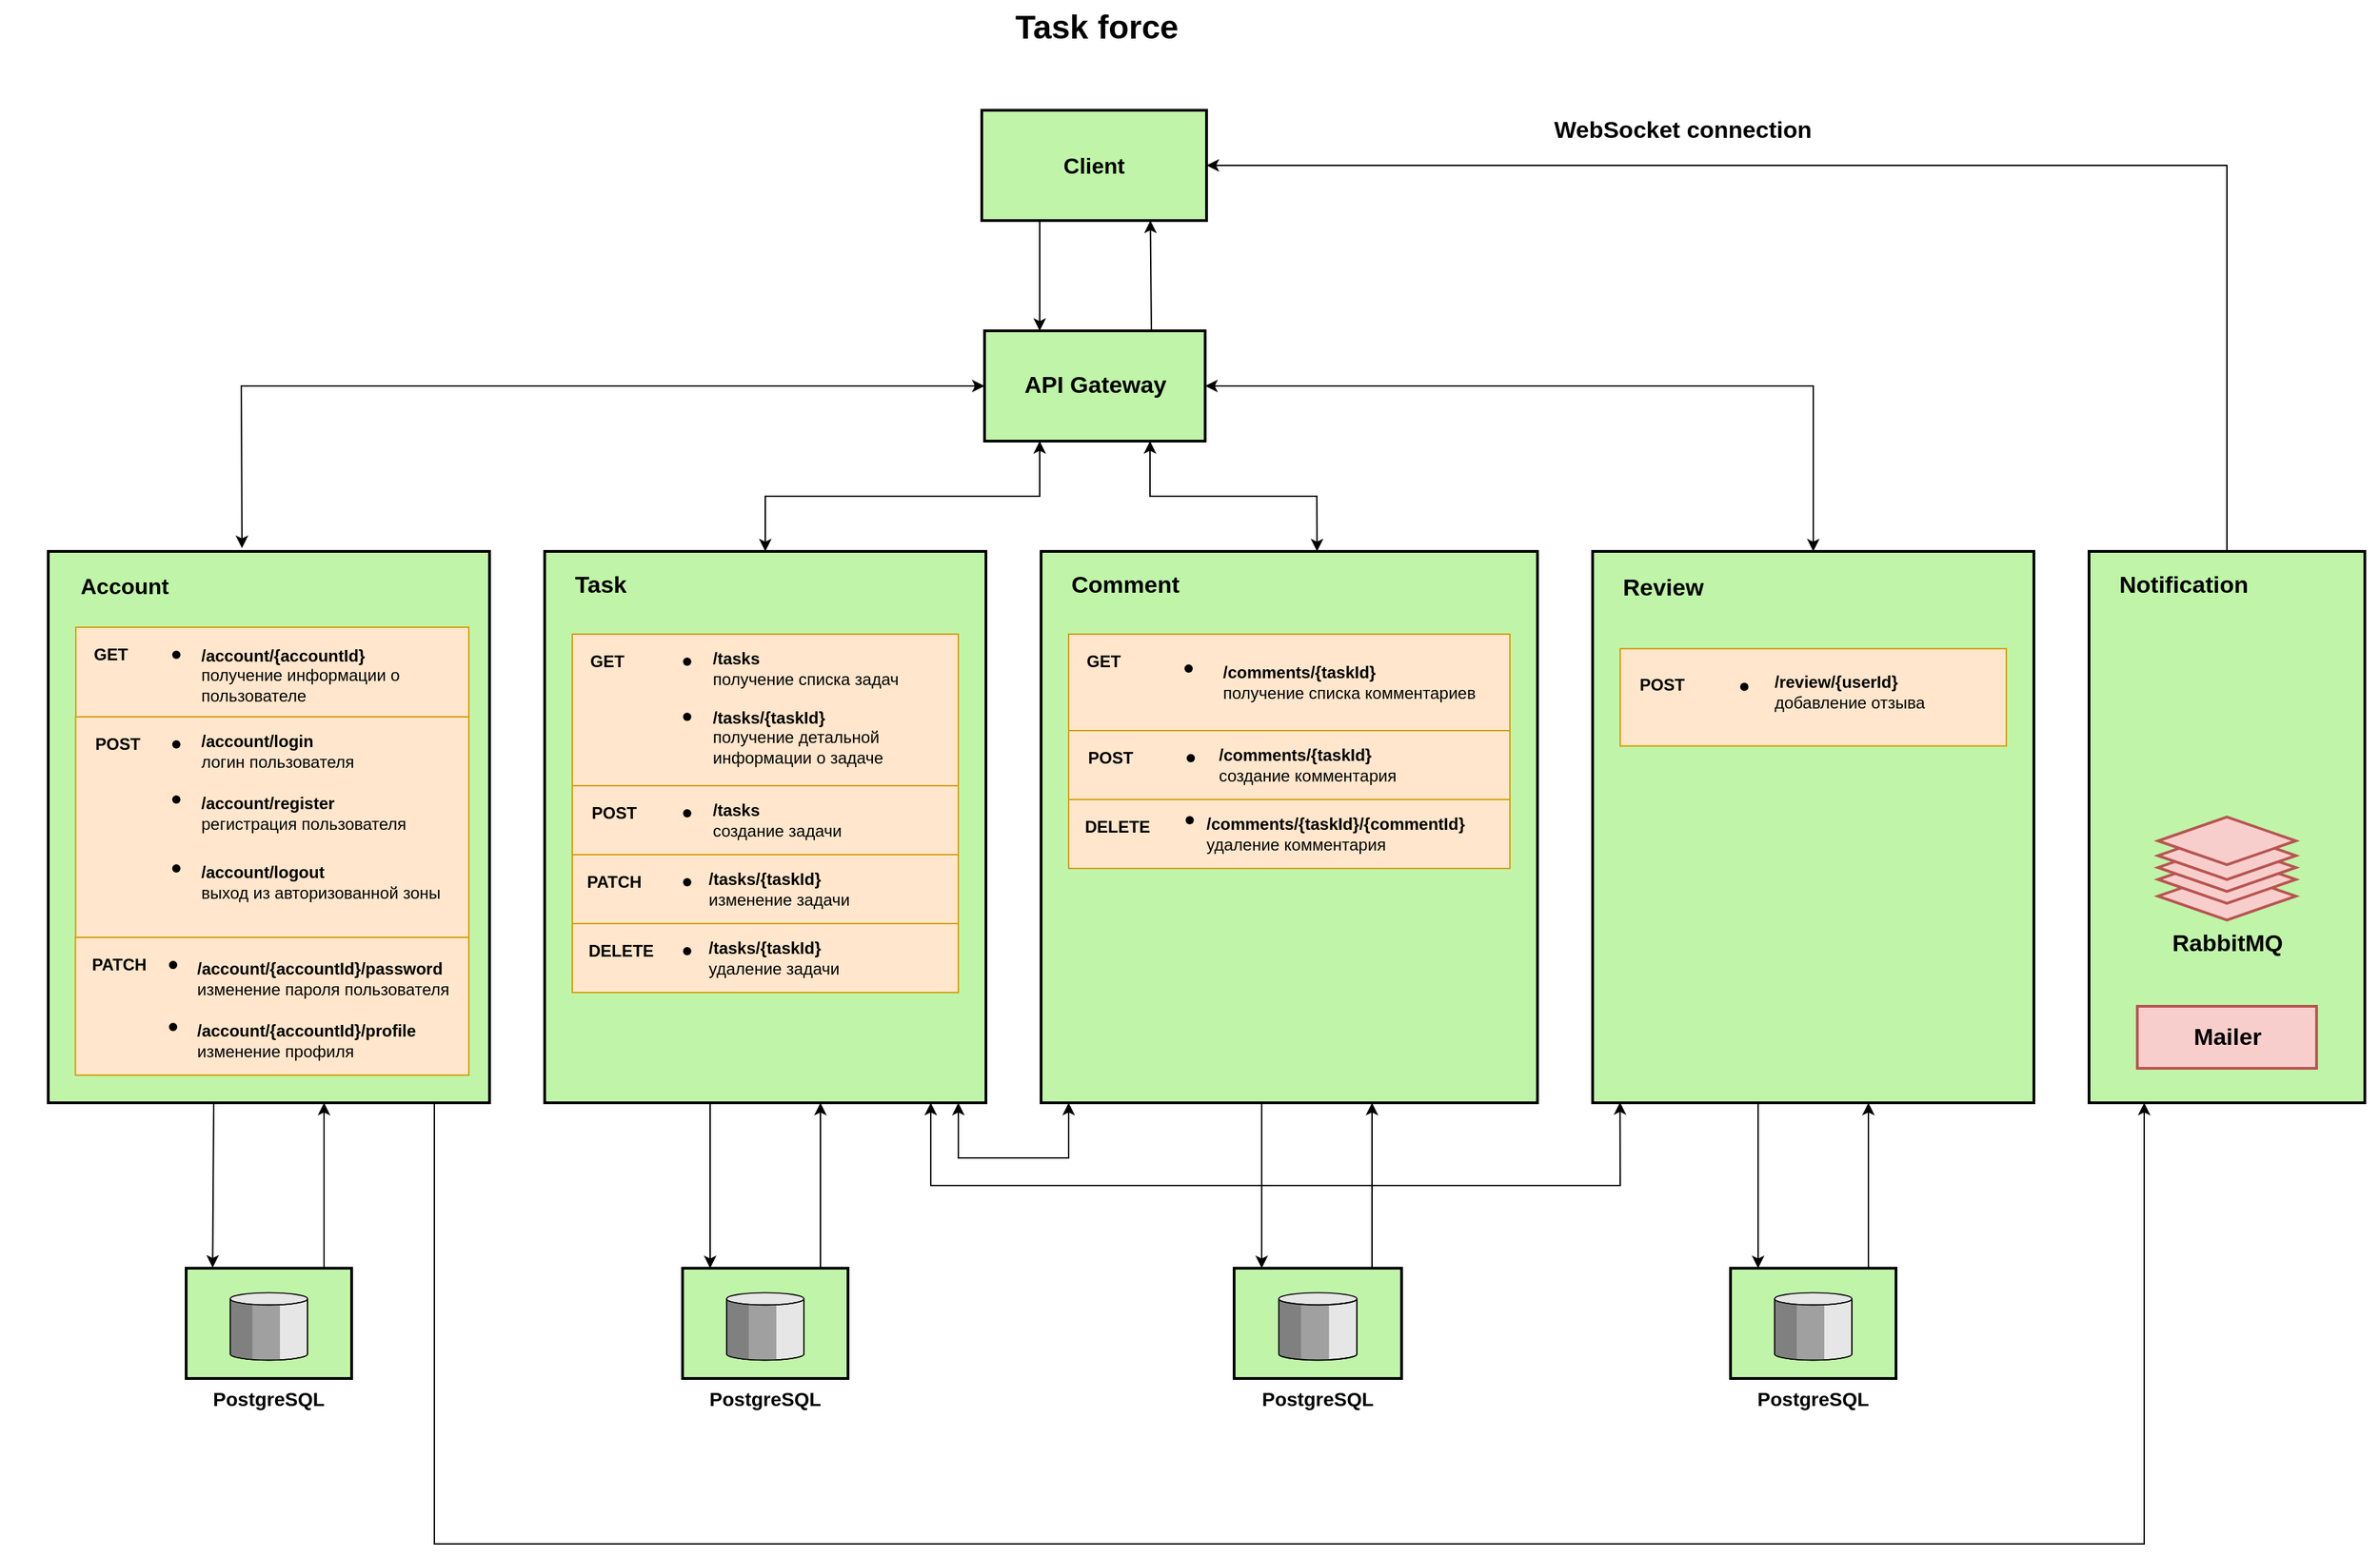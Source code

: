 <mxfile version="21.1.1" type="device">
  <diagram name="Page-1" id="74b105a0-9070-1c63-61bc-23e55f88626e">
    <mxGraphModel dx="1562" dy="865" grid="1" gridSize="10" guides="1" tooltips="1" connect="1" arrows="1" fold="1" page="1" pageScale="1.5" pageWidth="1169" pageHeight="826" background="none" math="0" shadow="0">
      <root>
        <mxCell id="0" style=";html=1;" />
        <mxCell id="1" style=";html=1;" parent="0" />
        <mxCell id="hbAHIciJkzQJu2692QOL-20" value="" style="endArrow=classic;html=1;rounded=0;exitX=0.938;exitY=1;exitDx=0;exitDy=0;exitPerimeter=0;" parent="1" edge="1">
          <mxGeometry width="50" height="50" relative="1" as="geometry">
            <mxPoint x="320" y="840" as="sourcePoint" />
            <mxPoint x="1560" y="840" as="targetPoint" />
            <Array as="points">
              <mxPoint x="320" y="1160" />
              <mxPoint x="1560" y="1160" />
            </Array>
          </mxGeometry>
        </mxCell>
        <mxCell id="10b056a9c633e61c-15" value="PostgreSQL" style="strokeWidth=2;dashed=0;align=center;fontSize=14;verticalLabelPosition=bottom;verticalAlign=top;shape=mxgraph.eip.message_store;fillColor=#c0f5a9;fontStyle=1" parent="1" vertex="1">
          <mxGeometry x="140" y="960" width="120" height="80" as="geometry" />
        </mxCell>
        <mxCell id="10b056a9c633e61c-30" value="Task force" style="text;strokeColor=none;fillColor=none;html=1;fontSize=24;fontStyle=1;verticalAlign=middle;align=center;" parent="1" vertex="1">
          <mxGeometry x="5" y="40" width="1590" height="40" as="geometry" />
        </mxCell>
        <mxCell id="mkWLtosg0KvpGkdHC7VF-68" value="PostgreSQL" style="strokeWidth=2;dashed=0;align=center;fontSize=14;verticalLabelPosition=bottom;verticalAlign=top;shape=mxgraph.eip.message_store;fillColor=#c0f5a9;fontStyle=1" parent="1" vertex="1">
          <mxGeometry x="500" y="960" width="120" height="80" as="geometry" />
        </mxCell>
        <mxCell id="NgM1DkIRtxGgJuV6kC7f-7" value="" style="group" parent="1" vertex="1" connectable="0">
          <mxGeometry x="717" y="120" width="163" height="80" as="geometry" />
        </mxCell>
        <mxCell id="qQsVey0D8Tyg-_Dp7Qvx-10" value="" style="strokeWidth=2;dashed=0;align=center;fontSize=12;shape=rect;verticalLabelPosition=bottom;verticalAlign=top;fillColor=#c0f5a9" parent="NgM1DkIRtxGgJuV6kC7f-7" vertex="1">
          <mxGeometry width="163" height="80" as="geometry" />
        </mxCell>
        <mxCell id="qQsVey0D8Tyg-_Dp7Qvx-11" value="&lt;b&gt;&lt;font style=&quot;font-size: 16px;&quot;&gt;Client&lt;/font&gt;&lt;/b&gt;" style="text;html=1;align=center;verticalAlign=middle;resizable=0;points=[];autosize=1;strokeColor=none;fillColor=none;strokeWidth=1;fontSize=14;" parent="NgM1DkIRtxGgJuV6kC7f-7" vertex="1">
          <mxGeometry x="45.844" y="25" width="70" height="30" as="geometry" />
        </mxCell>
        <mxCell id="NgM1DkIRtxGgJuV6kC7f-8" value="" style="group" parent="1" vertex="1" connectable="0">
          <mxGeometry x="719" y="280" width="160" height="80" as="geometry" />
        </mxCell>
        <mxCell id="10b056a9c633e61c-4" value="" style="strokeWidth=2;dashed=0;align=center;fontSize=12;shape=rect;verticalLabelPosition=bottom;verticalAlign=top;fillColor=#c0f5a9" parent="NgM1DkIRtxGgJuV6kC7f-8" vertex="1">
          <mxGeometry width="160" height="80" as="geometry" />
        </mxCell>
        <mxCell id="qQsVey0D8Tyg-_Dp7Qvx-8" value="&lt;font style=&quot;font-size: 17px;&quot;&gt;&lt;b&gt;API Gateway&lt;/b&gt;&lt;/font&gt;" style="text;html=1;align=center;verticalAlign=middle;resizable=0;points=[];autosize=1;strokeColor=none;fillColor=none;strokeWidth=1;fontSize=14;" parent="NgM1DkIRtxGgJuV6kC7f-8" vertex="1">
          <mxGeometry x="15" y="25" width="130" height="30" as="geometry" />
        </mxCell>
        <mxCell id="NgM1DkIRtxGgJuV6kC7f-79" value="" style="group" parent="1" vertex="1" connectable="0">
          <mxGeometry x="40" y="440" width="320" height="400" as="geometry" />
        </mxCell>
        <mxCell id="qQsVey0D8Tyg-_Dp7Qvx-13" value="" style="strokeWidth=2;dashed=0;align=center;fontSize=12;shape=rect;verticalLabelPosition=bottom;verticalAlign=top;fillColor=#c0f5a9" parent="NgM1DkIRtxGgJuV6kC7f-79" vertex="1">
          <mxGeometry width="320" height="400" as="geometry" />
        </mxCell>
        <mxCell id="NgM1DkIRtxGgJuV6kC7f-9" value="Account" style="text;html=1;align=center;verticalAlign=middle;resizable=0;points=[];autosize=1;strokeColor=none;fillColor=none;fontSize=16;fontStyle=1" parent="NgM1DkIRtxGgJuV6kC7f-79" vertex="1">
          <mxGeometry x="10.002" y="10" width="90" height="30" as="geometry" />
        </mxCell>
        <mxCell id="NgM1DkIRtxGgJuV6kC7f-89" value="" style="group" parent="NgM1DkIRtxGgJuV6kC7f-79" vertex="1" connectable="0">
          <mxGeometry x="19.999" y="55" width="285.001" height="125" as="geometry" />
        </mxCell>
        <mxCell id="mkWLtosg0KvpGkdHC7VF-5" value="" style="rounded=0;whiteSpace=wrap;html=1;fillColor=#ffe6cc;strokeColor=#d79b00;" parent="NgM1DkIRtxGgJuV6kC7f-89" vertex="1">
          <mxGeometry x="0.001" width="285" height="125" as="geometry" />
        </mxCell>
        <mxCell id="mkWLtosg0KvpGkdHC7VF-74" value="&lt;b&gt;/account/{accountId}&lt;br&gt;&lt;/b&gt;получение информации о&lt;br&gt;пользователе" style="text;html=1;align=left;verticalAlign=middle;resizable=0;points=[];autosize=1;strokeColor=none;fillColor=none;" parent="NgM1DkIRtxGgJuV6kC7f-89" vertex="1">
          <mxGeometry x="89.061" y="5" width="170" height="60" as="geometry" />
        </mxCell>
        <mxCell id="mkWLtosg0KvpGkdHC7VF-77" value="" style="shape=waypoint;sketch=0;fillStyle=solid;size=6;pointerEvents=1;points=[];fillColor=none;resizable=0;rotatable=0;perimeter=centerPerimeter;snapToPoint=1;" parent="NgM1DkIRtxGgJuV6kC7f-89" vertex="1">
          <mxGeometry x="62.879" y="10" width="20" height="20" as="geometry" />
        </mxCell>
        <mxCell id="mkWLtosg0KvpGkdHC7VF-78" value="&lt;b&gt;GET&lt;/b&gt;" style="text;html=1;align=center;verticalAlign=middle;resizable=0;points=[];autosize=1;strokeColor=none;fillColor=none;" parent="NgM1DkIRtxGgJuV6kC7f-89" vertex="1">
          <mxGeometry y="5" width="50" height="30" as="geometry" />
        </mxCell>
        <mxCell id="NgM1DkIRtxGgJuV6kC7f-91" value="" style="group" parent="NgM1DkIRtxGgJuV6kC7f-79" vertex="1" connectable="0">
          <mxGeometry x="19.68" y="280" width="296.137" height="100" as="geometry" />
        </mxCell>
        <mxCell id="mkWLtosg0KvpGkdHC7VF-30" value="" style="rounded=0;whiteSpace=wrap;html=1;fillColor=#ffe6cc;strokeColor=#d79b00;movable=1;resizable=1;rotatable=1;deletable=1;editable=1;locked=0;connectable=1;" parent="NgM1DkIRtxGgJuV6kC7f-91" vertex="1">
          <mxGeometry width="285.32" height="100" as="geometry" />
        </mxCell>
        <mxCell id="mkWLtosg0KvpGkdHC7VF-48" value="&lt;b&gt;/account/{accountId}/password&lt;/b&gt;&lt;br&gt;изменение пароля пользователя" style="text;html=1;align=left;verticalAlign=middle;resizable=1;points=[];autosize=1;strokeColor=none;fillColor=none;movable=1;rotatable=1;deletable=1;editable=1;locked=0;connectable=1;" parent="NgM1DkIRtxGgJuV6kC7f-91" vertex="1">
          <mxGeometry x="86.137" y="10" width="210" height="40" as="geometry" />
        </mxCell>
        <mxCell id="mkWLtosg0KvpGkdHC7VF-52" value="" style="shape=waypoint;sketch=0;fillStyle=solid;size=6;pointerEvents=1;points=[];fillColor=none;resizable=0;rotatable=0;perimeter=centerPerimeter;snapToPoint=1;" parent="NgM1DkIRtxGgJuV6kC7f-91" vertex="1">
          <mxGeometry x="60.858" y="10" width="20" height="20" as="geometry" />
        </mxCell>
        <mxCell id="mkWLtosg0KvpGkdHC7VF-53" value="&lt;b&gt;PATCH&lt;/b&gt;" style="text;html=1;align=center;verticalAlign=middle;resizable=0;points=[];autosize=1;strokeColor=none;fillColor=none;" parent="NgM1DkIRtxGgJuV6kC7f-91" vertex="1">
          <mxGeometry x="0.86" y="5" width="60" height="30" as="geometry" />
        </mxCell>
        <mxCell id="mkWLtosg0KvpGkdHC7VF-56" value="&lt;b&gt;/account/{accountId}/profile&lt;/b&gt;&lt;br&gt;изменение профиля" style="text;html=1;align=left;verticalAlign=middle;resizable=1;points=[];autosize=1;strokeColor=none;fillColor=none;movable=1;rotatable=1;deletable=1;editable=1;locked=0;connectable=1;" parent="NgM1DkIRtxGgJuV6kC7f-91" vertex="1">
          <mxGeometry x="86.137" y="55" width="180" height="40" as="geometry" />
        </mxCell>
        <mxCell id="mkWLtosg0KvpGkdHC7VF-57" value="" style="shape=waypoint;sketch=0;fillStyle=solid;size=6;pointerEvents=1;points=[];fillColor=none;resizable=0;rotatable=0;perimeter=centerPerimeter;snapToPoint=1;" parent="NgM1DkIRtxGgJuV6kC7f-91" vertex="1">
          <mxGeometry x="60.858" y="55" width="20" height="20" as="geometry" />
        </mxCell>
        <mxCell id="NgM1DkIRtxGgJuV6kC7f-58" value="" style="rounded=0;whiteSpace=wrap;html=1;fillColor=#ffe6cc;strokeColor=#d79b00;movable=1;resizable=1;rotatable=1;deletable=1;editable=1;locked=0;connectable=1;" parent="NgM1DkIRtxGgJuV6kC7f-79" vertex="1">
          <mxGeometry x="19.85" y="120" width="285.15" height="160" as="geometry" />
        </mxCell>
        <mxCell id="NgM1DkIRtxGgJuV6kC7f-59" value="&lt;b&gt;/account/login&lt;/b&gt;&lt;br&gt;логин пользователя" style="text;html=1;align=left;verticalAlign=middle;resizable=1;points=[];autosize=1;strokeColor=none;fillColor=none;movable=1;rotatable=1;deletable=1;editable=1;locked=0;connectable=1;" parent="NgM1DkIRtxGgJuV6kC7f-79" vertex="1">
          <mxGeometry x="109.06" y="125" width="130" height="40" as="geometry" />
        </mxCell>
        <mxCell id="NgM1DkIRtxGgJuV6kC7f-60" value="" style="shape=waypoint;sketch=0;fillStyle=solid;size=6;pointerEvents=1;points=[];fillColor=none;resizable=0;rotatable=0;perimeter=centerPerimeter;snapToPoint=1;" parent="NgM1DkIRtxGgJuV6kC7f-79" vertex="1">
          <mxGeometry x="82.878" y="130" width="20" height="20" as="geometry" />
        </mxCell>
        <mxCell id="NgM1DkIRtxGgJuV6kC7f-61" value="&lt;b&gt;POST&lt;/b&gt;" style="text;html=1;align=center;verticalAlign=middle;resizable=0;points=[];autosize=1;strokeColor=none;fillColor=none;" parent="NgM1DkIRtxGgJuV6kC7f-79" vertex="1">
          <mxGeometry x="19.849" y="125" width="60" height="30" as="geometry" />
        </mxCell>
        <mxCell id="NgM1DkIRtxGgJuV6kC7f-62" value="&lt;b&gt;/account/register&lt;/b&gt;&lt;br&gt;регистрация пользователя" style="text;html=1;align=left;verticalAlign=middle;resizable=1;points=[];autosize=1;strokeColor=none;fillColor=none;movable=1;rotatable=1;deletable=1;editable=1;locked=0;connectable=1;" parent="NgM1DkIRtxGgJuV6kC7f-79" vertex="1">
          <mxGeometry x="109.06" y="170" width="170" height="40" as="geometry" />
        </mxCell>
        <mxCell id="NgM1DkIRtxGgJuV6kC7f-63" value="" style="shape=waypoint;sketch=0;fillStyle=solid;size=6;pointerEvents=1;points=[];fillColor=none;resizable=0;rotatable=0;perimeter=centerPerimeter;snapToPoint=1;" parent="NgM1DkIRtxGgJuV6kC7f-79" vertex="1">
          <mxGeometry x="82.878" y="170" width="20" height="20" as="geometry" />
        </mxCell>
        <mxCell id="pq-FWwTXgRDlDHaan9jz-2" value="" style="group" vertex="1" connectable="0" parent="NgM1DkIRtxGgJuV6kC7f-79">
          <mxGeometry x="82.878" y="220" width="226.182" height="40" as="geometry" />
        </mxCell>
        <mxCell id="mkWLtosg0KvpGkdHC7VF-75" value="&lt;b&gt;/account/logout&lt;/b&gt;&lt;br&gt;выход из авторизованной зоны" style="text;html=1;align=left;verticalAlign=middle;resizable=0;points=[];autosize=1;strokeColor=none;fillColor=none;" parent="pq-FWwTXgRDlDHaan9jz-2" vertex="1">
          <mxGeometry x="26.182" width="200" height="40" as="geometry" />
        </mxCell>
        <mxCell id="mkWLtosg0KvpGkdHC7VF-76" value="" style="shape=waypoint;sketch=0;fillStyle=solid;size=6;pointerEvents=1;points=[];fillColor=none;resizable=0;rotatable=0;perimeter=centerPerimeter;snapToPoint=1;" parent="pq-FWwTXgRDlDHaan9jz-2" vertex="1">
          <mxGeometry width="20" height="20" as="geometry" />
        </mxCell>
        <mxCell id="NgM1DkIRtxGgJuV6kC7f-161" value="PostgreSQL" style="strokeWidth=2;dashed=0;align=center;fontSize=14;verticalLabelPosition=bottom;verticalAlign=top;shape=mxgraph.eip.message_store;fillColor=#c0f5a9;fontStyle=1" parent="1" vertex="1">
          <mxGeometry x="900" y="960" width="121.43" height="80" as="geometry" />
        </mxCell>
        <mxCell id="NgM1DkIRtxGgJuV6kC7f-162" value="PostgreSQL" style="strokeWidth=2;dashed=0;align=center;fontSize=14;verticalLabelPosition=bottom;verticalAlign=top;shape=mxgraph.eip.message_store;fillColor=#c0f5a9;fontStyle=1" parent="1" vertex="1">
          <mxGeometry x="1260" y="960" width="120" height="80" as="geometry" />
        </mxCell>
        <mxCell id="NgM1DkIRtxGgJuV6kC7f-163" value="" style="group" parent="1" vertex="1" connectable="0">
          <mxGeometry x="1540" y="440" width="190" height="575" as="geometry" />
        </mxCell>
        <mxCell id="mkWLtosg0KvpGkdHC7VF-131" value="" style="strokeWidth=2;dashed=0;align=center;fontSize=12;shape=rect;verticalLabelPosition=bottom;verticalAlign=top;fillColor=#c0f5a9" parent="NgM1DkIRtxGgJuV6kC7f-163" vertex="1">
          <mxGeometry x="-20" width="200" height="400" as="geometry" />
        </mxCell>
        <mxCell id="mkWLtosg0KvpGkdHC7VF-132" value="&lt;b&gt;Notification&lt;/b&gt;" style="text;html=1;align=left;verticalAlign=middle;resizable=0;points=[];autosize=1;strokeColor=none;fillColor=none;strokeWidth=1;fontSize=17;" parent="NgM1DkIRtxGgJuV6kC7f-163" vertex="1">
          <mxGeometry x="0.003" y="9.997" width="120" height="30" as="geometry" />
        </mxCell>
        <mxCell id="9JLBD4dGbarb6GJhEA6_-7" value="" style="group" parent="NgM1DkIRtxGgJuV6kC7f-163" vertex="1" connectable="0">
          <mxGeometry x="15" y="330" width="130" height="45" as="geometry" />
        </mxCell>
        <mxCell id="hbAHIciJkzQJu2692QOL-31" value="" style="strokeWidth=2;dashed=0;align=center;fontSize=12;shape=rect;verticalLabelPosition=bottom;verticalAlign=top;fillColor=#f8cecc;strokeColor=#b85450;" parent="9JLBD4dGbarb6GJhEA6_-7" vertex="1">
          <mxGeometry width="130" height="45" as="geometry" />
        </mxCell>
        <mxCell id="hbAHIciJkzQJu2692QOL-32" value="&lt;b&gt;Mailer&lt;/b&gt;" style="text;html=1;align=center;verticalAlign=middle;resizable=0;points=[];autosize=1;strokeColor=none;fillColor=none;strokeWidth=1;fontSize=17;" parent="9JLBD4dGbarb6GJhEA6_-7" vertex="1">
          <mxGeometry x="30.003" y="7.504" width="70" height="30" as="geometry" />
        </mxCell>
        <mxCell id="NgM1DkIRtxGgJuV6kC7f-194" value="" style="group" parent="NgM1DkIRtxGgJuV6kC7f-163" vertex="1" connectable="0">
          <mxGeometry x="30" y="210" width="100" height="105" as="geometry" />
        </mxCell>
        <mxCell id="NgM1DkIRtxGgJuV6kC7f-180" value="RabbitMQ" style="text;html=1;align=center;verticalAlign=middle;resizable=0;points=[];autosize=1;strokeColor=none;fillColor=none;fontSize=17;fontStyle=1" parent="NgM1DkIRtxGgJuV6kC7f-194" vertex="1">
          <mxGeometry y="60" width="100" height="30" as="geometry" />
        </mxCell>
        <mxCell id="NgM1DkIRtxGgJuV6kC7f-178" value="" style="group;rotation=-180;fontSize=12;" parent="NgM1DkIRtxGgJuV6kC7f-194" vertex="1" connectable="0">
          <mxGeometry width="100" height="64.02" as="geometry" />
        </mxCell>
        <mxCell id="NgM1DkIRtxGgJuV6kC7f-172" value="" style="strokeWidth=2;html=1;shape=mxgraph.flowchart.decision;whiteSpace=wrap;rotation=-180;fillColor=#f8cecc;strokeColor=#b85450;" parent="NgM1DkIRtxGgJuV6kC7f-178" vertex="1">
          <mxGeometry y="22.816" width="100" height="34.596" as="geometry" />
        </mxCell>
        <mxCell id="NgM1DkIRtxGgJuV6kC7f-175" value="" style="strokeWidth=2;html=1;shape=mxgraph.flowchart.decision;whiteSpace=wrap;rotation=-180;fillColor=#f8cecc;strokeColor=#b85450;" parent="NgM1DkIRtxGgJuV6kC7f-178" vertex="1">
          <mxGeometry y="10.708" width="100" height="34.596" as="geometry" />
        </mxCell>
        <mxCell id="NgM1DkIRtxGgJuV6kC7f-176" value="" style="strokeWidth=2;html=1;shape=mxgraph.flowchart.decision;whiteSpace=wrap;rotation=-180;fillColor=#f8cecc;strokeColor=#b85450;" parent="NgM1DkIRtxGgJuV6kC7f-178" vertex="1">
          <mxGeometry y="2.059" width="100" height="34.596" as="geometry" />
        </mxCell>
        <mxCell id="NgM1DkIRtxGgJuV6kC7f-177" value="" style="strokeWidth=2;html=1;shape=mxgraph.flowchart.decision;whiteSpace=wrap;rotation=-180;fillColor=#f8cecc;strokeColor=#b85450;" parent="NgM1DkIRtxGgJuV6kC7f-178" vertex="1">
          <mxGeometry y="-6.59" width="100" height="34.596" as="geometry" />
        </mxCell>
        <mxCell id="NgM1DkIRtxGgJuV6kC7f-179" value="" style="strokeWidth=2;html=1;shape=mxgraph.flowchart.decision;whiteSpace=wrap;rotation=-180;fillColor=#f8cecc;strokeColor=#b85450;" parent="NgM1DkIRtxGgJuV6kC7f-178" vertex="1">
          <mxGeometry y="-17.298" width="100" height="34.596" as="geometry" />
        </mxCell>
        <mxCell id="NgM1DkIRtxGgJuV6kC7f-164" value="" style="group" parent="1" vertex="1" connectable="0">
          <mxGeometry x="400" y="440" width="320" height="400" as="geometry" />
        </mxCell>
        <mxCell id="mkWLtosg0KvpGkdHC7VF-69" value="" style="strokeWidth=2;dashed=0;align=center;fontSize=12;shape=rect;verticalLabelPosition=bottom;verticalAlign=top;fillColor=#c0f5a9" parent="NgM1DkIRtxGgJuV6kC7f-164" vertex="1">
          <mxGeometry width="320" height="400" as="geometry" />
        </mxCell>
        <mxCell id="mkWLtosg0KvpGkdHC7VF-70" value="&lt;b&gt;Task&lt;/b&gt;" style="text;html=1;align=left;verticalAlign=middle;resizable=0;points=[];autosize=1;strokeColor=none;fillColor=none;strokeWidth=1;fontSize=17;" parent="NgM1DkIRtxGgJuV6kC7f-164" vertex="1">
          <mxGeometry x="20.006" y="10" width="60" height="30" as="geometry" />
        </mxCell>
        <mxCell id="mkWLtosg0KvpGkdHC7VF-79" value="" style="rounded=0;whiteSpace=wrap;html=1;fillColor=#ffe6cc;strokeColor=#d79b00;" parent="NgM1DkIRtxGgJuV6kC7f-164" vertex="1">
          <mxGeometry x="20" y="60" width="280" height="110" as="geometry" />
        </mxCell>
        <mxCell id="mkWLtosg0KvpGkdHC7VF-80" value="&lt;b&gt;/tasks&lt;br&gt;&lt;/b&gt;получение списка задач" style="text;html=1;align=left;verticalAlign=middle;resizable=0;points=[];autosize=1;strokeColor=none;fillColor=none;" parent="NgM1DkIRtxGgJuV6kC7f-164" vertex="1">
          <mxGeometry x="119.998" y="65" width="160" height="40" as="geometry" />
        </mxCell>
        <mxCell id="mkWLtosg0KvpGkdHC7VF-81" value="&lt;b&gt;/tasks/{taskId}&lt;/b&gt;&lt;br&gt;получение детальной&lt;br&gt;информации о задаче" style="text;html=1;align=left;verticalAlign=middle;resizable=0;points=[];autosize=1;strokeColor=none;fillColor=none;" parent="NgM1DkIRtxGgJuV6kC7f-164" vertex="1">
          <mxGeometry x="119.998" y="105" width="150" height="60" as="geometry" />
        </mxCell>
        <mxCell id="mkWLtosg0KvpGkdHC7VF-82" value="" style="shape=waypoint;sketch=0;fillStyle=solid;size=6;pointerEvents=1;points=[];fillColor=none;resizable=0;rotatable=0;perimeter=centerPerimeter;snapToPoint=1;" parent="NgM1DkIRtxGgJuV6kC7f-164" vertex="1">
          <mxGeometry x="93.333" y="110" width="20" height="20" as="geometry" />
        </mxCell>
        <mxCell id="mkWLtosg0KvpGkdHC7VF-83" value="" style="shape=waypoint;sketch=0;fillStyle=solid;size=6;pointerEvents=1;points=[];fillColor=none;resizable=0;rotatable=0;perimeter=centerPerimeter;snapToPoint=1;" parent="NgM1DkIRtxGgJuV6kC7f-164" vertex="1">
          <mxGeometry x="93.333" y="70" width="20" height="20" as="geometry" />
        </mxCell>
        <mxCell id="mkWLtosg0KvpGkdHC7VF-84" value="&lt;b&gt;GET&lt;/b&gt;" style="text;html=1;align=center;verticalAlign=middle;resizable=0;points=[];autosize=1;strokeColor=none;fillColor=none;" parent="NgM1DkIRtxGgJuV6kC7f-164" vertex="1">
          <mxGeometry x="20.004" y="65" width="50" height="30" as="geometry" />
        </mxCell>
        <mxCell id="NgM1DkIRtxGgJuV6kC7f-95" value="" style="group" parent="NgM1DkIRtxGgJuV6kC7f-164" vertex="1" connectable="0">
          <mxGeometry x="20" y="220" width="280" height="50" as="geometry" />
        </mxCell>
        <mxCell id="NgM1DkIRtxGgJuV6kC7f-97" value="" style="group" parent="NgM1DkIRtxGgJuV6kC7f-95" vertex="1" connectable="0">
          <mxGeometry width="280" height="50" as="geometry" />
        </mxCell>
        <mxCell id="mkWLtosg0KvpGkdHC7VF-91" value="" style="rounded=0;whiteSpace=wrap;html=1;fillColor=#ffe6cc;strokeColor=#d79b00;" parent="NgM1DkIRtxGgJuV6kC7f-97" vertex="1">
          <mxGeometry width="280" height="50" as="geometry" />
        </mxCell>
        <mxCell id="NgM1DkIRtxGgJuV6kC7f-82" value="&lt;b&gt;/tasks/{taskId}&lt;/b&gt;&lt;br&gt;изменение задачи" style="text;html=1;align=left;verticalAlign=middle;resizable=0;points=[];autosize=1;strokeColor=none;fillColor=none;" parent="NgM1DkIRtxGgJuV6kC7f-97" vertex="1">
          <mxGeometry x="96.773" y="5" width="130" height="40" as="geometry" />
        </mxCell>
        <mxCell id="NgM1DkIRtxGgJuV6kC7f-83" value="" style="shape=waypoint;sketch=0;fillStyle=solid;size=6;pointerEvents=1;points=[];fillColor=none;resizable=0;rotatable=0;perimeter=centerPerimeter;snapToPoint=1;" parent="NgM1DkIRtxGgJuV6kC7f-97" vertex="1">
          <mxGeometry x="73.333" y="10" width="20" height="20" as="geometry" />
        </mxCell>
        <mxCell id="NgM1DkIRtxGgJuV6kC7f-84" value="&lt;b&gt;PATCH&lt;/b&gt;" style="text;html=1;align=center;verticalAlign=middle;resizable=0;points=[];autosize=1;strokeColor=none;fillColor=none;" parent="NgM1DkIRtxGgJuV6kC7f-97" vertex="1">
          <mxGeometry y="5" width="60" height="30" as="geometry" />
        </mxCell>
        <mxCell id="NgM1DkIRtxGgJuV6kC7f-96" value="" style="group" parent="NgM1DkIRtxGgJuV6kC7f-164" vertex="1" connectable="0">
          <mxGeometry x="20.006" y="270" width="280.004" height="50" as="geometry" />
        </mxCell>
        <mxCell id="mkWLtosg0KvpGkdHC7VF-103" value="" style="rounded=0;whiteSpace=wrap;html=1;fillColor=#ffe6cc;strokeColor=#d79b00;" parent="NgM1DkIRtxGgJuV6kC7f-96" vertex="1">
          <mxGeometry x="0.004" width="280" height="50" as="geometry" />
        </mxCell>
        <mxCell id="mkWLtosg0KvpGkdHC7VF-104" value="&lt;b&gt;/tasks/{taskId}&lt;/b&gt;&lt;br&gt;удаление задачи" style="text;html=1;align=left;verticalAlign=middle;resizable=0;points=[];autosize=1;strokeColor=none;fillColor=none;" parent="NgM1DkIRtxGgJuV6kC7f-96" vertex="1">
          <mxGeometry x="96.778" y="5" width="120" height="40" as="geometry" />
        </mxCell>
        <mxCell id="mkWLtosg0KvpGkdHC7VF-105" value="" style="shape=waypoint;sketch=0;fillStyle=solid;size=6;pointerEvents=1;points=[];fillColor=none;resizable=0;rotatable=0;perimeter=centerPerimeter;snapToPoint=1;" parent="NgM1DkIRtxGgJuV6kC7f-96" vertex="1">
          <mxGeometry x="73.338" y="10" width="20" height="20" as="geometry" />
        </mxCell>
        <mxCell id="mkWLtosg0KvpGkdHC7VF-106" value="&lt;b&gt;DELETE&lt;/b&gt;" style="text;html=1;align=center;verticalAlign=middle;resizable=0;points=[];autosize=1;strokeColor=none;fillColor=none;" parent="NgM1DkIRtxGgJuV6kC7f-96" vertex="1">
          <mxGeometry y="5" width="70" height="30" as="geometry" />
        </mxCell>
        <mxCell id="mkWLtosg0KvpGkdHC7VF-85" value="" style="rounded=0;whiteSpace=wrap;html=1;fillColor=#ffe6cc;strokeColor=#d79b00;" parent="NgM1DkIRtxGgJuV6kC7f-164" vertex="1">
          <mxGeometry x="20" y="170" width="280" height="50" as="geometry" />
        </mxCell>
        <mxCell id="mkWLtosg0KvpGkdHC7VF-86" value="&lt;b&gt;/tasks&lt;br&gt;&lt;/b&gt;создание задачи" style="text;html=1;align=left;verticalAlign=middle;resizable=0;points=[];autosize=1;strokeColor=none;fillColor=none;" parent="NgM1DkIRtxGgJuV6kC7f-164" vertex="1">
          <mxGeometry x="119.998" y="175" width="120" height="40" as="geometry" />
        </mxCell>
        <mxCell id="mkWLtosg0KvpGkdHC7VF-89" value="" style="shape=waypoint;sketch=0;fillStyle=solid;size=6;pointerEvents=1;points=[];fillColor=none;resizable=0;rotatable=0;perimeter=centerPerimeter;snapToPoint=1;" parent="NgM1DkIRtxGgJuV6kC7f-164" vertex="1">
          <mxGeometry x="93.333" y="180" width="20" height="20" as="geometry" />
        </mxCell>
        <mxCell id="mkWLtosg0KvpGkdHC7VF-90" value="&lt;b&gt;POST&lt;/b&gt;" style="text;html=1;align=center;verticalAlign=middle;resizable=0;points=[];autosize=1;strokeColor=none;fillColor=none;" parent="NgM1DkIRtxGgJuV6kC7f-164" vertex="1">
          <mxGeometry x="20" y="175" width="60" height="30" as="geometry" />
        </mxCell>
        <mxCell id="NgM1DkIRtxGgJuV6kC7f-168" value="" style="group" parent="1" vertex="1" connectable="0">
          <mxGeometry x="760" y="440" width="360" height="400" as="geometry" />
        </mxCell>
        <mxCell id="NgM1DkIRtxGgJuV6kC7f-100" value="" style="strokeWidth=2;dashed=0;align=center;fontSize=12;shape=rect;verticalLabelPosition=bottom;verticalAlign=top;fillColor=#c0f5a9" parent="NgM1DkIRtxGgJuV6kC7f-168" vertex="1">
          <mxGeometry width="360" height="400" as="geometry" />
        </mxCell>
        <mxCell id="NgM1DkIRtxGgJuV6kC7f-101" value="&lt;b&gt;Comment&lt;/b&gt;" style="text;html=1;align=left;verticalAlign=middle;resizable=0;points=[];autosize=1;strokeColor=none;fillColor=none;strokeWidth=1;fontSize=17;" parent="NgM1DkIRtxGgJuV6kC7f-168" vertex="1">
          <mxGeometry x="20.006" y="10" width="100" height="30" as="geometry" />
        </mxCell>
        <mxCell id="NgM1DkIRtxGgJuV6kC7f-165" value="" style="group" parent="NgM1DkIRtxGgJuV6kC7f-168" vertex="1" connectable="0">
          <mxGeometry x="20" y="60" width="320" height="70" as="geometry" />
        </mxCell>
        <mxCell id="NgM1DkIRtxGgJuV6kC7f-102" value="" style="rounded=0;whiteSpace=wrap;html=1;fillColor=#ffe6cc;strokeColor=#d79b00;" parent="NgM1DkIRtxGgJuV6kC7f-165" vertex="1">
          <mxGeometry width="320" height="70" as="geometry" />
        </mxCell>
        <mxCell id="NgM1DkIRtxGgJuV6kC7f-103" value="&lt;b style=&quot;border-color: var(--border-color);&quot;&gt;/comments/{taskId}&lt;br style=&quot;border-color: var(--border-color);&quot;&gt;&lt;/b&gt;получение списка комментариев" style="text;html=1;align=left;verticalAlign=middle;resizable=0;points=[];autosize=1;strokeColor=none;fillColor=none;" parent="NgM1DkIRtxGgJuV6kC7f-165" vertex="1">
          <mxGeometry x="109.998" y="15" width="210" height="40" as="geometry" />
        </mxCell>
        <mxCell id="NgM1DkIRtxGgJuV6kC7f-106" value="" style="shape=waypoint;sketch=0;fillStyle=solid;size=6;pointerEvents=1;points=[];fillColor=none;resizable=0;rotatable=0;perimeter=centerPerimeter;snapToPoint=1;" parent="NgM1DkIRtxGgJuV6kC7f-165" vertex="1">
          <mxGeometry x="77.003" y="15" width="20" height="20" as="geometry" />
        </mxCell>
        <mxCell id="NgM1DkIRtxGgJuV6kC7f-107" value="&lt;b&gt;GET&lt;/b&gt;" style="text;html=1;align=center;verticalAlign=middle;resizable=0;points=[];autosize=1;strokeColor=none;fillColor=none;" parent="NgM1DkIRtxGgJuV6kC7f-165" vertex="1">
          <mxGeometry x="0.004" y="5" width="50" height="30" as="geometry" />
        </mxCell>
        <mxCell id="NgM1DkIRtxGgJuV6kC7f-166" value="" style="group" parent="NgM1DkIRtxGgJuV6kC7f-168" vertex="1" connectable="0">
          <mxGeometry x="20" y="130" width="320" height="50" as="geometry" />
        </mxCell>
        <mxCell id="NgM1DkIRtxGgJuV6kC7f-119" value="" style="rounded=0;whiteSpace=wrap;html=1;fillColor=#ffe6cc;strokeColor=#d79b00;" parent="NgM1DkIRtxGgJuV6kC7f-166" vertex="1">
          <mxGeometry width="320" height="50" as="geometry" />
        </mxCell>
        <mxCell id="NgM1DkIRtxGgJuV6kC7f-120" value="&lt;b style=&quot;border-color: var(--border-color);&quot;&gt;/comments/{taskId}&lt;br style=&quot;border-color: var(--border-color);&quot;&gt;&lt;/b&gt;создание комментария" style="text;html=1;align=left;verticalAlign=middle;resizable=0;points=[];autosize=1;strokeColor=none;fillColor=none;" parent="NgM1DkIRtxGgJuV6kC7f-166" vertex="1">
          <mxGeometry x="107.14" y="5" width="150" height="40" as="geometry" />
        </mxCell>
        <mxCell id="NgM1DkIRtxGgJuV6kC7f-121" value="" style="shape=waypoint;sketch=0;fillStyle=solid;size=6;pointerEvents=1;points=[];fillColor=none;resizable=0;rotatable=0;perimeter=centerPerimeter;snapToPoint=1;" parent="NgM1DkIRtxGgJuV6kC7f-166" vertex="1">
          <mxGeometry x="78.571" y="10" width="20" height="20" as="geometry" />
        </mxCell>
        <mxCell id="NgM1DkIRtxGgJuV6kC7f-122" value="&lt;b&gt;POST&lt;/b&gt;" style="text;html=1;align=center;verticalAlign=middle;resizable=0;points=[];autosize=1;strokeColor=none;fillColor=none;" parent="NgM1DkIRtxGgJuV6kC7f-166" vertex="1">
          <mxGeometry y="5" width="60" height="30" as="geometry" />
        </mxCell>
        <mxCell id="NgM1DkIRtxGgJuV6kC7f-167" value="" style="group" parent="NgM1DkIRtxGgJuV6kC7f-168" vertex="1" connectable="0">
          <mxGeometry x="20" y="180" width="320" height="50" as="geometry" />
        </mxCell>
        <mxCell id="NgM1DkIRtxGgJuV6kC7f-115" value="" style="rounded=0;whiteSpace=wrap;html=1;fillColor=#ffe6cc;strokeColor=#d79b00;" parent="NgM1DkIRtxGgJuV6kC7f-167" vertex="1">
          <mxGeometry width="320" height="50" as="geometry" />
        </mxCell>
        <mxCell id="NgM1DkIRtxGgJuV6kC7f-116" value="&lt;b style=&quot;border-color: var(--border-color);&quot;&gt;/comments/{taskId}/{commentId}&lt;br style=&quot;border-color: var(--border-color);&quot;&gt;&lt;/b&gt;удаление комментария" style="text;html=1;align=left;verticalAlign=middle;resizable=0;points=[];autosize=1;strokeColor=none;fillColor=none;" parent="NgM1DkIRtxGgJuV6kC7f-167" vertex="1">
          <mxGeometry x="97.794" y="5" width="210" height="40" as="geometry" />
        </mxCell>
        <mxCell id="NgM1DkIRtxGgJuV6kC7f-117" value="" style="shape=waypoint;sketch=0;fillStyle=solid;size=6;pointerEvents=1;points=[];fillColor=none;resizable=0;rotatable=0;perimeter=centerPerimeter;snapToPoint=1;" parent="NgM1DkIRtxGgJuV6kC7f-167" vertex="1">
          <mxGeometry x="77.798" y="5" width="20" height="20" as="geometry" />
        </mxCell>
        <mxCell id="NgM1DkIRtxGgJuV6kC7f-118" value="&lt;b&gt;DELETE&lt;/b&gt;" style="text;html=1;align=center;verticalAlign=middle;resizable=0;points=[];autosize=1;strokeColor=none;fillColor=none;" parent="NgM1DkIRtxGgJuV6kC7f-167" vertex="1">
          <mxGeometry y="5" width="70" height="30" as="geometry" />
        </mxCell>
        <mxCell id="NgM1DkIRtxGgJuV6kC7f-160" value="" style="group" parent="1" vertex="1" connectable="0">
          <mxGeometry x="1160" y="440" width="320" height="400" as="geometry" />
        </mxCell>
        <mxCell id="NgM1DkIRtxGgJuV6kC7f-169" value="" style="group" parent="NgM1DkIRtxGgJuV6kC7f-160" vertex="1" connectable="0">
          <mxGeometry width="320" height="400" as="geometry" />
        </mxCell>
        <mxCell id="NgM1DkIRtxGgJuV6kC7f-133" value="" style="strokeWidth=2;dashed=0;align=center;fontSize=12;shape=rect;verticalLabelPosition=bottom;verticalAlign=top;fillColor=#c0f5a9" parent="NgM1DkIRtxGgJuV6kC7f-169" vertex="1">
          <mxGeometry width="320" height="400" as="geometry" />
        </mxCell>
        <mxCell id="NgM1DkIRtxGgJuV6kC7f-134" value="&lt;b&gt;Review&lt;/b&gt;" style="text;html=1;align=left;verticalAlign=middle;resizable=0;points=[];autosize=1;strokeColor=none;fillColor=none;strokeWidth=1;fontSize=17;" parent="NgM1DkIRtxGgJuV6kC7f-169" vertex="1">
          <mxGeometry x="20.006" y="11.765" width="80" height="30" as="geometry" />
        </mxCell>
        <mxCell id="NgM1DkIRtxGgJuV6kC7f-159" value="" style="group" parent="NgM1DkIRtxGgJuV6kC7f-169" vertex="1" connectable="0">
          <mxGeometry x="20" y="70.588" width="280" height="70.588" as="geometry" />
        </mxCell>
        <mxCell id="NgM1DkIRtxGgJuV6kC7f-152" value="" style="rounded=0;whiteSpace=wrap;html=1;fillColor=#ffe6cc;strokeColor=#d79b00;" parent="NgM1DkIRtxGgJuV6kC7f-159" vertex="1">
          <mxGeometry width="280" height="70.588" as="geometry" />
        </mxCell>
        <mxCell id="NgM1DkIRtxGgJuV6kC7f-153" value="&lt;b style=&quot;border-color: var(--border-color);&quot;&gt;/review/{userId}&lt;/b&gt;&lt;br style=&quot;border-color: var(--border-color);&quot;&gt;добавление отзыва" style="text;html=1;align=left;verticalAlign=middle;resizable=0;points=[];autosize=1;strokeColor=none;fillColor=none;" parent="NgM1DkIRtxGgJuV6kC7f-159" vertex="1">
          <mxGeometry x="109.998" y="11.765" width="130" height="40" as="geometry" />
        </mxCell>
        <mxCell id="NgM1DkIRtxGgJuV6kC7f-154" value="" style="shape=waypoint;sketch=0;fillStyle=solid;size=6;pointerEvents=1;points=[];fillColor=none;resizable=0;rotatable=0;perimeter=centerPerimeter;snapToPoint=1;" parent="NgM1DkIRtxGgJuV6kC7f-159" vertex="1">
          <mxGeometry x="79.993" y="17.647" width="20" height="20" as="geometry" />
        </mxCell>
        <mxCell id="NgM1DkIRtxGgJuV6kC7f-156" value="&lt;b&gt;POST&lt;/b&gt;" style="text;html=1;align=center;verticalAlign=middle;resizable=0;points=[];autosize=1;strokeColor=none;fillColor=none;" parent="NgM1DkIRtxGgJuV6kC7f-159" vertex="1">
          <mxGeometry x="0.01" y="11.765" width="60" height="30" as="geometry" />
        </mxCell>
        <mxCell id="NgM1DkIRtxGgJuV6kC7f-185" value="" style="endArrow=classic;html=1;rounded=0;entryX=0.16;entryY=-0.005;entryDx=0;entryDy=0;entryPerimeter=0;" parent="1" target="10b056a9c633e61c-15" edge="1">
          <mxGeometry width="50" height="50" relative="1" as="geometry">
            <mxPoint x="160" y="840" as="sourcePoint" />
            <mxPoint x="160" y="890" as="targetPoint" />
          </mxGeometry>
        </mxCell>
        <mxCell id="NgM1DkIRtxGgJuV6kC7f-186" value="" style="endArrow=classic;html=1;rounded=0;entryX=0.25;entryY=0;entryDx=0;entryDy=0;entryPerimeter=0;" parent="1" edge="1">
          <mxGeometry width="50" height="50" relative="1" as="geometry">
            <mxPoint x="240" y="960" as="sourcePoint" />
            <mxPoint x="240" y="840" as="targetPoint" />
          </mxGeometry>
        </mxCell>
        <mxCell id="NgM1DkIRtxGgJuV6kC7f-187" value="" style="endArrow=classic;html=1;rounded=0;entryX=0.25;entryY=0;entryDx=0;entryDy=0;entryPerimeter=0;" parent="1" edge="1">
          <mxGeometry width="50" height="50" relative="1" as="geometry">
            <mxPoint x="520" y="840" as="sourcePoint" />
            <mxPoint x="520" y="960" as="targetPoint" />
          </mxGeometry>
        </mxCell>
        <mxCell id="NgM1DkIRtxGgJuV6kC7f-188" value="" style="endArrow=classic;html=1;rounded=0;entryX=0.25;entryY=0;entryDx=0;entryDy=0;entryPerimeter=0;" parent="1" edge="1">
          <mxGeometry width="50" height="50" relative="1" as="geometry">
            <mxPoint x="600" y="960" as="sourcePoint" />
            <mxPoint x="600" y="840" as="targetPoint" />
          </mxGeometry>
        </mxCell>
        <mxCell id="NgM1DkIRtxGgJuV6kC7f-189" value="" style="endArrow=classic;html=1;rounded=0;entryX=0.25;entryY=0;entryDx=0;entryDy=0;entryPerimeter=0;" parent="1" edge="1">
          <mxGeometry width="50" height="50" relative="1" as="geometry">
            <mxPoint x="1280" y="840" as="sourcePoint" />
            <mxPoint x="1280" y="960" as="targetPoint" />
          </mxGeometry>
        </mxCell>
        <mxCell id="NgM1DkIRtxGgJuV6kC7f-190" value="" style="endArrow=classic;html=1;rounded=0;entryX=0.25;entryY=0;entryDx=0;entryDy=0;entryPerimeter=0;" parent="1" edge="1">
          <mxGeometry width="50" height="50" relative="1" as="geometry">
            <mxPoint x="920" y="840" as="sourcePoint" />
            <mxPoint x="920" y="960" as="targetPoint" />
          </mxGeometry>
        </mxCell>
        <mxCell id="NgM1DkIRtxGgJuV6kC7f-191" value="" style="endArrow=classic;html=1;rounded=0;entryX=0.25;entryY=0;entryDx=0;entryDy=0;entryPerimeter=0;" parent="1" edge="1">
          <mxGeometry width="50" height="50" relative="1" as="geometry">
            <mxPoint x="1360" y="960" as="sourcePoint" />
            <mxPoint x="1360" y="840" as="targetPoint" />
          </mxGeometry>
        </mxCell>
        <mxCell id="NgM1DkIRtxGgJuV6kC7f-192" value="" style="endArrow=classic;html=1;rounded=0;entryX=0.25;entryY=0;entryDx=0;entryDy=0;entryPerimeter=0;" parent="1" edge="1">
          <mxGeometry width="50" height="50" relative="1" as="geometry">
            <mxPoint x="1000" y="960" as="sourcePoint" />
            <mxPoint x="1000" y="840" as="targetPoint" />
          </mxGeometry>
        </mxCell>
        <mxCell id="NgM1DkIRtxGgJuV6kC7f-198" value="" style="endArrow=classic;html=1;rounded=0;entryX=0.25;entryY=0;entryDx=0;entryDy=0;" parent="1" target="10b056a9c633e61c-4" edge="1">
          <mxGeometry width="50" height="50" relative="1" as="geometry">
            <mxPoint x="759" y="200" as="sourcePoint" />
            <mxPoint x="750" y="270" as="targetPoint" />
          </mxGeometry>
        </mxCell>
        <mxCell id="NgM1DkIRtxGgJuV6kC7f-199" value="" style="endArrow=classic;html=1;rounded=0;entryX=0.75;entryY=1;entryDx=0;entryDy=0;" parent="1" target="qQsVey0D8Tyg-_Dp7Qvx-10" edge="1">
          <mxGeometry width="50" height="50" relative="1" as="geometry">
            <mxPoint x="840" y="280" as="sourcePoint" />
            <mxPoint x="841" y="200" as="targetPoint" />
          </mxGeometry>
        </mxCell>
        <mxCell id="hbAHIciJkzQJu2692QOL-2" value="" style="endArrow=classic;html=1;rounded=0;entryX=1;entryY=0.5;entryDx=0;entryDy=0;exitX=0.5;exitY=0;exitDx=0;exitDy=0;" parent="1" source="mkWLtosg0KvpGkdHC7VF-131" target="qQsVey0D8Tyg-_Dp7Qvx-10" edge="1">
          <mxGeometry width="50" height="50" relative="1" as="geometry">
            <mxPoint x="1280" y="160" as="sourcePoint" />
            <mxPoint x="880" y="150" as="targetPoint" />
            <Array as="points">
              <mxPoint x="1620" y="160" />
            </Array>
          </mxGeometry>
        </mxCell>
        <mxCell id="hbAHIciJkzQJu2692QOL-3" value="WebSocket connection" style="text;html=1;align=center;verticalAlign=middle;resizable=0;points=[];autosize=1;strokeColor=none;fillColor=none;fontSize=17;fontStyle=1" parent="1" vertex="1">
          <mxGeometry x="1120" y="120" width="210" height="30" as="geometry" />
        </mxCell>
        <mxCell id="9JLBD4dGbarb6GJhEA6_-1" value="" style="endArrow=classic;startArrow=classic;html=1;rounded=0;entryX=0;entryY=0.5;entryDx=0;entryDy=0;exitX=0.439;exitY=-0.006;exitDx=0;exitDy=0;exitPerimeter=0;" parent="1" source="qQsVey0D8Tyg-_Dp7Qvx-13" target="10b056a9c633e61c-4" edge="1">
          <mxGeometry width="50" height="50" relative="1" as="geometry">
            <mxPoint x="175" y="345" as="sourcePoint" />
            <mxPoint x="225" y="295" as="targetPoint" />
            <Array as="points">
              <mxPoint x="180" y="320" />
            </Array>
          </mxGeometry>
        </mxCell>
        <mxCell id="9JLBD4dGbarb6GJhEA6_-2" value="" style="endArrow=classic;startArrow=classic;html=1;rounded=0;exitX=0.5;exitY=0;exitDx=0;exitDy=0;entryX=0.25;entryY=1;entryDx=0;entryDy=0;" parent="1" source="mkWLtosg0KvpGkdHC7VF-69" target="10b056a9c633e61c-4" edge="1">
          <mxGeometry width="50" height="50" relative="1" as="geometry">
            <mxPoint x="750" y="410" as="sourcePoint" />
            <mxPoint x="800" y="360" as="targetPoint" />
            <Array as="points">
              <mxPoint x="560" y="400" />
              <mxPoint x="759" y="400" />
            </Array>
          </mxGeometry>
        </mxCell>
        <mxCell id="9JLBD4dGbarb6GJhEA6_-3" value="" style="endArrow=classic;startArrow=classic;html=1;rounded=0;entryX=0.75;entryY=1;entryDx=0;entryDy=0;exitX=0.556;exitY=0;exitDx=0;exitDy=0;exitPerimeter=0;" parent="1" source="NgM1DkIRtxGgJuV6kC7f-100" target="10b056a9c633e61c-4" edge="1">
          <mxGeometry width="50" height="50" relative="1" as="geometry">
            <mxPoint x="950" y="430" as="sourcePoint" />
            <mxPoint x="800" y="440" as="targetPoint" />
            <Array as="points">
              <mxPoint x="960" y="400" />
              <mxPoint x="839" y="400" />
            </Array>
          </mxGeometry>
        </mxCell>
        <mxCell id="9JLBD4dGbarb6GJhEA6_-5" value="" style="endArrow=classic;startArrow=classic;html=1;rounded=0;entryX=1;entryY=0.5;entryDx=0;entryDy=0;exitX=0.5;exitY=0;exitDx=0;exitDy=0;" parent="1" source="NgM1DkIRtxGgJuV6kC7f-133" target="10b056a9c633e61c-4" edge="1">
          <mxGeometry width="50" height="50" relative="1" as="geometry">
            <mxPoint x="1091" y="360" as="sourcePoint" />
            <mxPoint x="970" y="280" as="targetPoint" />
            <Array as="points">
              <mxPoint x="1320" y="320" />
              <mxPoint x="970" y="320" />
            </Array>
          </mxGeometry>
        </mxCell>
        <mxCell id="9JLBD4dGbarb6GJhEA6_-8" value="" style="endArrow=classic;startArrow=classic;html=1;rounded=0;entryX=0.75;entryY=1;entryDx=0;entryDy=0;" parent="1" edge="1">
          <mxGeometry width="50" height="50" relative="1" as="geometry">
            <mxPoint x="780" y="840" as="sourcePoint" />
            <mxPoint x="700" y="840" as="targetPoint" />
            <Array as="points">
              <mxPoint x="780" y="880" />
              <mxPoint x="700" y="880" />
            </Array>
          </mxGeometry>
        </mxCell>
        <mxCell id="9JLBD4dGbarb6GJhEA6_-9" value="" style="endArrow=classic;startArrow=classic;html=1;rounded=0;entryX=0.75;entryY=1;entryDx=0;entryDy=0;exitX=0.062;exitY=0.999;exitDx=0;exitDy=0;exitPerimeter=0;" parent="1" source="NgM1DkIRtxGgJuV6kC7f-133" edge="1">
          <mxGeometry width="50" height="50" relative="1" as="geometry">
            <mxPoint x="1180" y="880" as="sourcePoint" />
            <mxPoint x="680" y="840" as="targetPoint" />
            <Array as="points">
              <mxPoint x="1180" y="900" />
              <mxPoint x="970" y="900" />
              <mxPoint x="680" y="900" />
            </Array>
          </mxGeometry>
        </mxCell>
      </root>
    </mxGraphModel>
  </diagram>
</mxfile>
